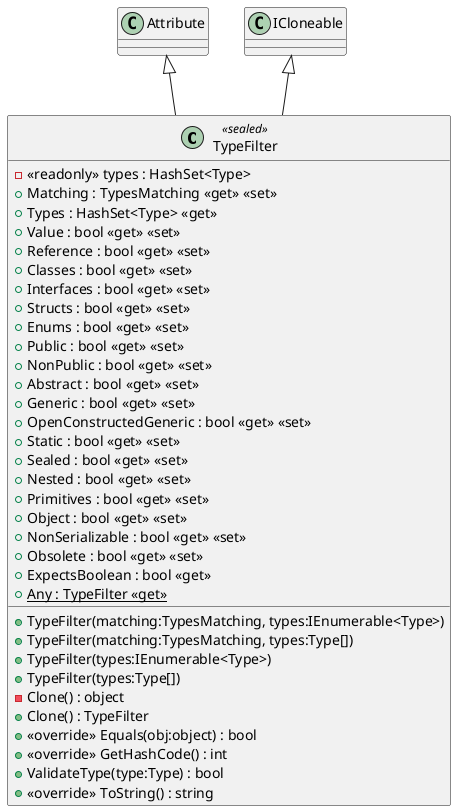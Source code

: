 @startuml
class TypeFilter <<sealed>> {
    + TypeFilter(matching:TypesMatching, types:IEnumerable<Type>)
    + TypeFilter(matching:TypesMatching, types:Type[])
    + TypeFilter(types:IEnumerable<Type>)
    + TypeFilter(types:Type[])
    - <<readonly>> types : HashSet<Type>
    + Matching : TypesMatching <<get>> <<set>>
    + Types : HashSet<Type> <<get>>
    + Value : bool <<get>> <<set>>
    + Reference : bool <<get>> <<set>>
    + Classes : bool <<get>> <<set>>
    + Interfaces : bool <<get>> <<set>>
    + Structs : bool <<get>> <<set>>
    + Enums : bool <<get>> <<set>>
    + Public : bool <<get>> <<set>>
    + NonPublic : bool <<get>> <<set>>
    + Abstract : bool <<get>> <<set>>
    + Generic : bool <<get>> <<set>>
    + OpenConstructedGeneric : bool <<get>> <<set>>
    + Static : bool <<get>> <<set>>
    + Sealed : bool <<get>> <<set>>
    + Nested : bool <<get>> <<set>>
    + Primitives : bool <<get>> <<set>>
    + Object : bool <<get>> <<set>>
    + NonSerializable : bool <<get>> <<set>>
    + Obsolete : bool <<get>> <<set>>
    + ExpectsBoolean : bool <<get>>
    - Clone() : object
    + Clone() : TypeFilter
    + <<override>> Equals(obj:object) : bool
    + <<override>> GetHashCode() : int
    + ValidateType(type:Type) : bool
    + <<override>> ToString() : string
    + {static} Any : TypeFilter <<get>>
}
Attribute <|-- TypeFilter
ICloneable <|-- TypeFilter
@enduml
